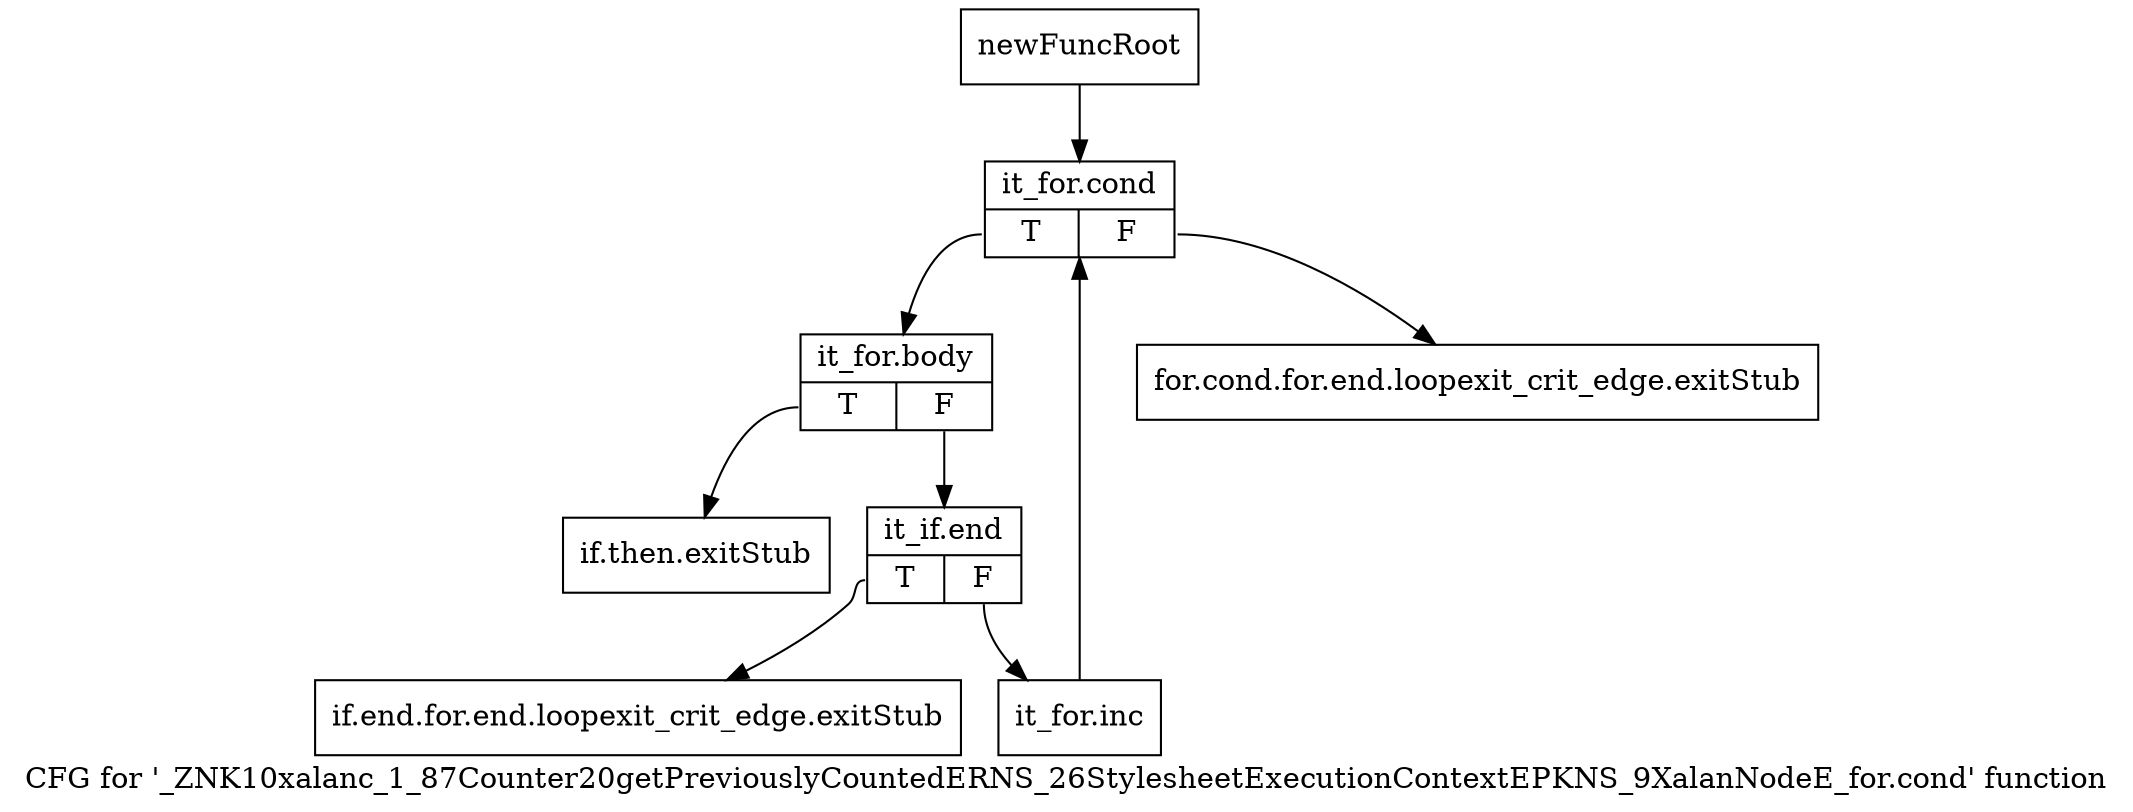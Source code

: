 digraph "CFG for '_ZNK10xalanc_1_87Counter20getPreviouslyCountedERNS_26StylesheetExecutionContextEPKNS_9XalanNodeE_for.cond' function" {
	label="CFG for '_ZNK10xalanc_1_87Counter20getPreviouslyCountedERNS_26StylesheetExecutionContextEPKNS_9XalanNodeE_for.cond' function";

	Node0x9f25dc0 [shape=record,label="{newFuncRoot}"];
	Node0x9f25dc0 -> Node0x9f25f00;
	Node0x9f25e10 [shape=record,label="{for.cond.for.end.loopexit_crit_edge.exitStub}"];
	Node0x9f25e60 [shape=record,label="{if.then.exitStub}"];
	Node0x9f25eb0 [shape=record,label="{if.end.for.end.loopexit_crit_edge.exitStub}"];
	Node0x9f25f00 [shape=record,label="{it_for.cond|{<s0>T|<s1>F}}"];
	Node0x9f25f00:s0 -> Node0x9f25f50;
	Node0x9f25f00:s1 -> Node0x9f25e10;
	Node0x9f25f50 [shape=record,label="{it_for.body|{<s0>T|<s1>F}}"];
	Node0x9f25f50:s0 -> Node0x9f25e60;
	Node0x9f25f50:s1 -> Node0x9f25fa0;
	Node0x9f25fa0 [shape=record,label="{it_if.end|{<s0>T|<s1>F}}"];
	Node0x9f25fa0:s0 -> Node0x9f25eb0;
	Node0x9f25fa0:s1 -> Node0x9f25ff0;
	Node0x9f25ff0 [shape=record,label="{it_for.inc}"];
	Node0x9f25ff0 -> Node0x9f25f00;
}
